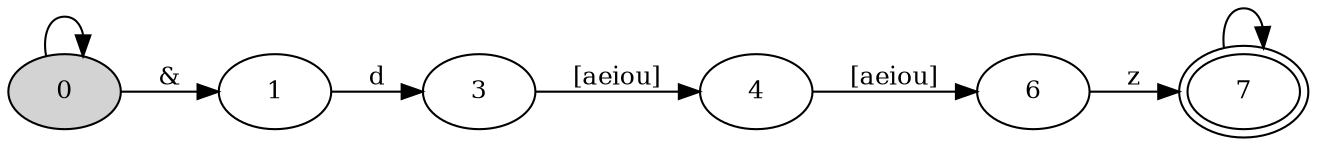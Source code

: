 digraph "SFA" {
rankdir=LR;

//Initial state
node [style = filled, shape = ellipse, peripheries = 1, fillcolor = "#d3d3d3ff", fontsize = 12]
0

//Final states
node [style = filled, shape = ellipse, peripheries = 2, fillcolor = white, fontsize = 12]
7

//Other states
node [style = filled, shape = ellipse, peripheries = 1, fillcolor = white, fontsize = 12]
1
6
3
4

//Transitions
0 -> 1 [label = "&", fontsize = 12 ];
0 -> 0 [label = "", fontsize = 12 ];
1 -> 3 [label = "d", fontsize = 12 ];
6 -> 7 [label = "z", fontsize = 12 ];
3 -> 4 [label = "[aeiou]", fontsize = 12 ];
4 -> 6 [label = "[aeiou]", fontsize = 12 ];
7 -> 7 [label = "", fontsize = 12 ];
}
